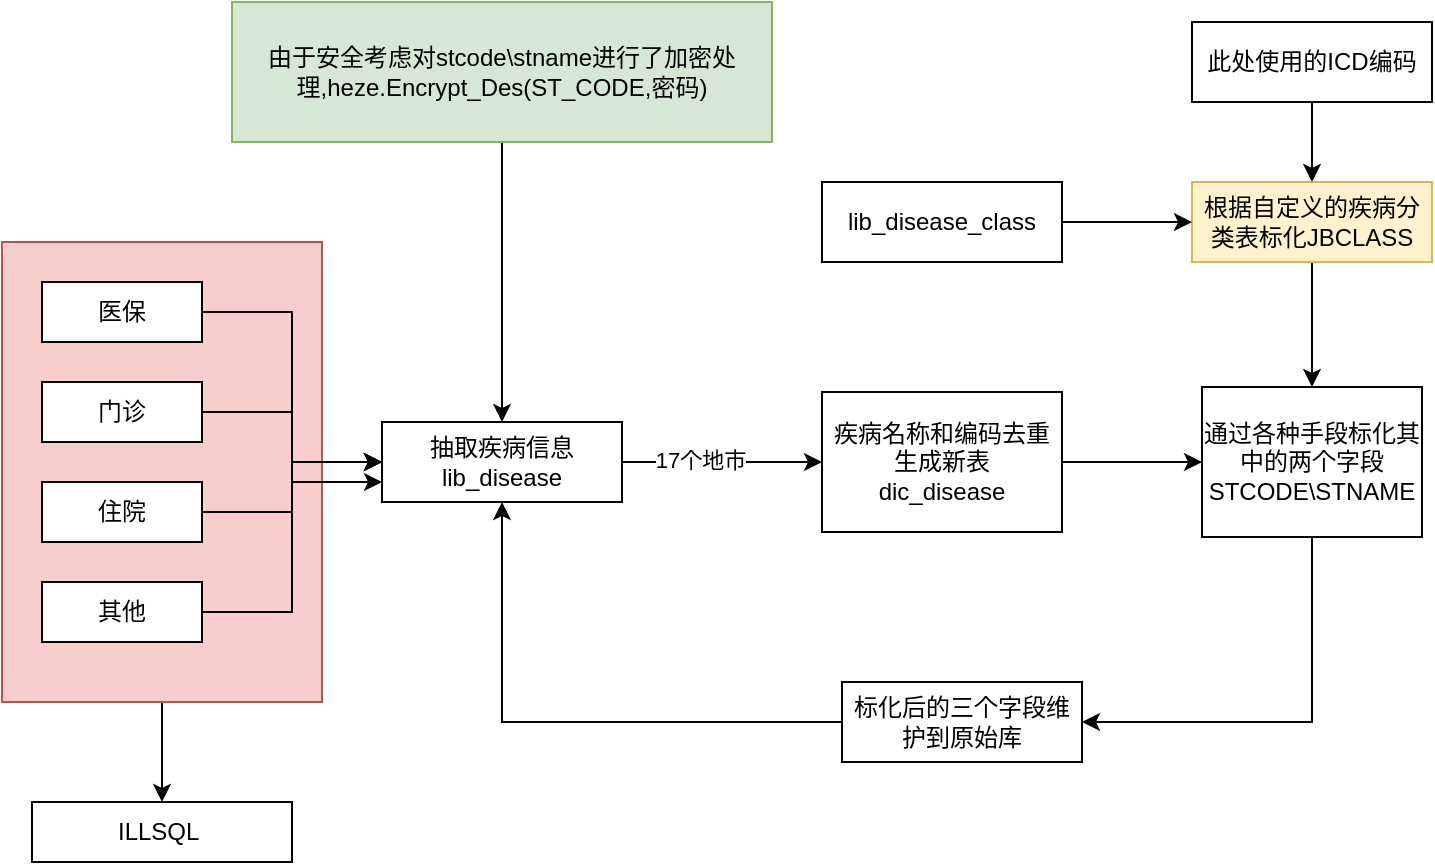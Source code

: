 <mxfile version="14.2.6" type="github">
  <diagram id="7M78F7beRaEai-EgFbSg" name="lib_disease">
    <mxGraphModel dx="1038" dy="580" grid="1" gridSize="10" guides="1" tooltips="1" connect="1" arrows="1" fold="1" page="1" pageScale="1" pageWidth="827" pageHeight="1169" math="0" shadow="0">
      <root>
        <mxCell id="0" />
        <mxCell id="1" parent="0" />
        <mxCell id="ubJckjuYiZ8Vcr8HQS5A-32" style="edgeStyle=orthogonalEdgeStyle;rounded=0;orthogonalLoop=1;jettySize=auto;html=1;exitX=0.5;exitY=1;exitDx=0;exitDy=0;" edge="1" parent="1" source="ubJckjuYiZ8Vcr8HQS5A-30" target="ubJckjuYiZ8Vcr8HQS5A-31">
          <mxGeometry relative="1" as="geometry" />
        </mxCell>
        <mxCell id="ubJckjuYiZ8Vcr8HQS5A-30" value="" style="rounded=0;whiteSpace=wrap;html=1;fillColor=#f8cecc;strokeColor=#b85450;" vertex="1" parent="1">
          <mxGeometry x="20" y="190" width="160" height="230" as="geometry" />
        </mxCell>
        <mxCell id="ubJckjuYiZ8Vcr8HQS5A-7" style="edgeStyle=orthogonalEdgeStyle;rounded=0;orthogonalLoop=1;jettySize=auto;html=1;exitX=1;exitY=0.5;exitDx=0;exitDy=0;entryX=0;entryY=0.5;entryDx=0;entryDy=0;" edge="1" parent="1" source="ubJckjuYiZ8Vcr8HQS5A-1" target="ubJckjuYiZ8Vcr8HQS5A-5">
          <mxGeometry relative="1" as="geometry" />
        </mxCell>
        <mxCell id="ubJckjuYiZ8Vcr8HQS5A-1" value="医保" style="rounded=0;whiteSpace=wrap;html=1;" vertex="1" parent="1">
          <mxGeometry x="40" y="210" width="80" height="30" as="geometry" />
        </mxCell>
        <mxCell id="ubJckjuYiZ8Vcr8HQS5A-12" style="edgeStyle=orthogonalEdgeStyle;rounded=0;orthogonalLoop=1;jettySize=auto;html=1;exitX=1;exitY=0.5;exitDx=0;exitDy=0;entryX=0;entryY=0.5;entryDx=0;entryDy=0;" edge="1" parent="1" source="ubJckjuYiZ8Vcr8HQS5A-2" target="ubJckjuYiZ8Vcr8HQS5A-5">
          <mxGeometry relative="1" as="geometry" />
        </mxCell>
        <mxCell id="ubJckjuYiZ8Vcr8HQS5A-2" value="门诊" style="rounded=0;whiteSpace=wrap;html=1;" vertex="1" parent="1">
          <mxGeometry x="40" y="260" width="80" height="30" as="geometry" />
        </mxCell>
        <mxCell id="ubJckjuYiZ8Vcr8HQS5A-9" style="edgeStyle=orthogonalEdgeStyle;rounded=0;orthogonalLoop=1;jettySize=auto;html=1;exitX=1;exitY=0.5;exitDx=0;exitDy=0;entryX=0;entryY=0.75;entryDx=0;entryDy=0;" edge="1" parent="1" source="ubJckjuYiZ8Vcr8HQS5A-3" target="ubJckjuYiZ8Vcr8HQS5A-5">
          <mxGeometry relative="1" as="geometry" />
        </mxCell>
        <mxCell id="ubJckjuYiZ8Vcr8HQS5A-3" value="住院" style="rounded=0;whiteSpace=wrap;html=1;" vertex="1" parent="1">
          <mxGeometry x="40" y="310" width="80" height="30" as="geometry" />
        </mxCell>
        <mxCell id="ubJckjuYiZ8Vcr8HQS5A-13" style="edgeStyle=orthogonalEdgeStyle;rounded=0;orthogonalLoop=1;jettySize=auto;html=1;exitX=1;exitY=0.5;exitDx=0;exitDy=0;entryX=0;entryY=0.5;entryDx=0;entryDy=0;" edge="1" parent="1" source="ubJckjuYiZ8Vcr8HQS5A-4" target="ubJckjuYiZ8Vcr8HQS5A-5">
          <mxGeometry relative="1" as="geometry" />
        </mxCell>
        <mxCell id="ubJckjuYiZ8Vcr8HQS5A-4" value="其他" style="rounded=0;whiteSpace=wrap;html=1;" vertex="1" parent="1">
          <mxGeometry x="40" y="360" width="80" height="30" as="geometry" />
        </mxCell>
        <mxCell id="ubJckjuYiZ8Vcr8HQS5A-15" style="edgeStyle=orthogonalEdgeStyle;rounded=0;orthogonalLoop=1;jettySize=auto;html=1;exitX=1;exitY=0.5;exitDx=0;exitDy=0;" edge="1" parent="1" source="ubJckjuYiZ8Vcr8HQS5A-5" target="ubJckjuYiZ8Vcr8HQS5A-14">
          <mxGeometry relative="1" as="geometry" />
        </mxCell>
        <mxCell id="ubJckjuYiZ8Vcr8HQS5A-16" value="17个地市" style="edgeLabel;html=1;align=center;verticalAlign=middle;resizable=0;points=[];" vertex="1" connectable="0" parent="ubJckjuYiZ8Vcr8HQS5A-15">
          <mxGeometry x="-0.224" y="1" relative="1" as="geometry">
            <mxPoint as="offset" />
          </mxGeometry>
        </mxCell>
        <mxCell id="ubJckjuYiZ8Vcr8HQS5A-5" value="抽取疾病信息&lt;br&gt;lib_disease" style="rounded=0;whiteSpace=wrap;html=1;" vertex="1" parent="1">
          <mxGeometry x="210" y="280" width="120" height="40" as="geometry" />
        </mxCell>
        <mxCell id="ubJckjuYiZ8Vcr8HQS5A-18" style="edgeStyle=orthogonalEdgeStyle;rounded=0;orthogonalLoop=1;jettySize=auto;html=1;exitX=1;exitY=0.5;exitDx=0;exitDy=0;entryX=0;entryY=0.5;entryDx=0;entryDy=0;" edge="1" parent="1" source="ubJckjuYiZ8Vcr8HQS5A-14" target="ubJckjuYiZ8Vcr8HQS5A-17">
          <mxGeometry relative="1" as="geometry" />
        </mxCell>
        <mxCell id="ubJckjuYiZ8Vcr8HQS5A-14" value="疾病名称和编码去重生成新表&lt;br&gt;dic_disease" style="rounded=0;whiteSpace=wrap;html=1;" vertex="1" parent="1">
          <mxGeometry x="430" y="265" width="120" height="70" as="geometry" />
        </mxCell>
        <mxCell id="ubJckjuYiZ8Vcr8HQS5A-24" style="edgeStyle=orthogonalEdgeStyle;rounded=0;orthogonalLoop=1;jettySize=auto;html=1;exitX=0.5;exitY=1;exitDx=0;exitDy=0;entryX=1;entryY=0.5;entryDx=0;entryDy=0;" edge="1" parent="1" source="ubJckjuYiZ8Vcr8HQS5A-17" target="ubJckjuYiZ8Vcr8HQS5A-23">
          <mxGeometry relative="1" as="geometry" />
        </mxCell>
        <mxCell id="ubJckjuYiZ8Vcr8HQS5A-17" value="通过各种手段标化其中的两个字段&lt;br&gt;STCODE\STNAME" style="rounded=0;whiteSpace=wrap;html=1;" vertex="1" parent="1">
          <mxGeometry x="620" y="262.5" width="110" height="75" as="geometry" />
        </mxCell>
        <mxCell id="ubJckjuYiZ8Vcr8HQS5A-22" style="edgeStyle=orthogonalEdgeStyle;rounded=0;orthogonalLoop=1;jettySize=auto;html=1;exitX=0.5;exitY=1;exitDx=0;exitDy=0;" edge="1" parent="1" source="ubJckjuYiZ8Vcr8HQS5A-19" target="ubJckjuYiZ8Vcr8HQS5A-17">
          <mxGeometry relative="1" as="geometry" />
        </mxCell>
        <mxCell id="ubJckjuYiZ8Vcr8HQS5A-19" value="根据自定义的疾病分类表标化JBCLASS" style="rounded=0;whiteSpace=wrap;html=1;fillColor=#fff2cc;strokeColor=#d6b656;" vertex="1" parent="1">
          <mxGeometry x="615" y="160" width="120" height="40" as="geometry" />
        </mxCell>
        <mxCell id="ubJckjuYiZ8Vcr8HQS5A-21" style="edgeStyle=orthogonalEdgeStyle;rounded=0;orthogonalLoop=1;jettySize=auto;html=1;exitX=1;exitY=0.5;exitDx=0;exitDy=0;entryX=0;entryY=0.5;entryDx=0;entryDy=0;" edge="1" parent="1" source="ubJckjuYiZ8Vcr8HQS5A-20" target="ubJckjuYiZ8Vcr8HQS5A-19">
          <mxGeometry relative="1" as="geometry" />
        </mxCell>
        <mxCell id="ubJckjuYiZ8Vcr8HQS5A-20" value="lib_disease_class" style="rounded=0;whiteSpace=wrap;html=1;" vertex="1" parent="1">
          <mxGeometry x="430" y="160" width="120" height="40" as="geometry" />
        </mxCell>
        <mxCell id="ubJckjuYiZ8Vcr8HQS5A-25" style="edgeStyle=orthogonalEdgeStyle;rounded=0;orthogonalLoop=1;jettySize=auto;html=1;exitX=0;exitY=0.5;exitDx=0;exitDy=0;" edge="1" parent="1" source="ubJckjuYiZ8Vcr8HQS5A-23" target="ubJckjuYiZ8Vcr8HQS5A-5">
          <mxGeometry relative="1" as="geometry" />
        </mxCell>
        <mxCell id="ubJckjuYiZ8Vcr8HQS5A-23" value="标化后的三个字段维护到原始库" style="rounded=0;whiteSpace=wrap;html=1;" vertex="1" parent="1">
          <mxGeometry x="440" y="410" width="120" height="40" as="geometry" />
        </mxCell>
        <mxCell id="ubJckjuYiZ8Vcr8HQS5A-27" style="edgeStyle=orthogonalEdgeStyle;rounded=0;orthogonalLoop=1;jettySize=auto;html=1;exitX=0.5;exitY=1;exitDx=0;exitDy=0;entryX=0.5;entryY=0;entryDx=0;entryDy=0;" edge="1" parent="1" source="ubJckjuYiZ8Vcr8HQS5A-26" target="ubJckjuYiZ8Vcr8HQS5A-19">
          <mxGeometry relative="1" as="geometry" />
        </mxCell>
        <mxCell id="ubJckjuYiZ8Vcr8HQS5A-26" value="此处使用的ICD编码" style="rounded=0;whiteSpace=wrap;html=1;" vertex="1" parent="1">
          <mxGeometry x="615" y="80" width="120" height="40" as="geometry" />
        </mxCell>
        <mxCell id="ubJckjuYiZ8Vcr8HQS5A-29" style="edgeStyle=orthogonalEdgeStyle;rounded=0;orthogonalLoop=1;jettySize=auto;html=1;exitX=0.5;exitY=1;exitDx=0;exitDy=0;" edge="1" parent="1" source="ubJckjuYiZ8Vcr8HQS5A-28" target="ubJckjuYiZ8Vcr8HQS5A-5">
          <mxGeometry relative="1" as="geometry" />
        </mxCell>
        <mxCell id="ubJckjuYiZ8Vcr8HQS5A-28" value="由于安全考虑对stcode\stname进行了加密处理,heze.Encrypt_Des(ST_CODE,密码)&lt;br&gt;" style="rounded=0;whiteSpace=wrap;html=1;fillColor=#d5e8d4;strokeColor=#82b366;" vertex="1" parent="1">
          <mxGeometry x="135" y="70" width="270" height="70" as="geometry" />
        </mxCell>
        <mxCell id="ubJckjuYiZ8Vcr8HQS5A-31" value="&lt;span style=&quot;font-family: &amp;#34;tahoma&amp;#34; , &amp;#34;arial&amp;#34; , &amp;#34;verdana&amp;#34; , sans-serif ; background-color: rgb(255 , 255 , 255)&quot;&gt;ILLSQL&amp;nbsp;&lt;/span&gt;" style="rounded=0;whiteSpace=wrap;html=1;" vertex="1" parent="1">
          <mxGeometry x="35" y="470" width="130" height="30" as="geometry" />
        </mxCell>
      </root>
    </mxGraphModel>
  </diagram>
</mxfile>
